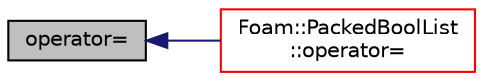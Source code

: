 digraph "operator="
{
  bgcolor="transparent";
  edge [fontname="Helvetica",fontsize="10",labelfontname="Helvetica",labelfontsize="10"];
  node [fontname="Helvetica",fontsize="10",shape=record];
  rankdir="LR";
  Node430 [label="operator=",height=0.2,width=0.4,color="black", fillcolor="grey75", style="filled", fontcolor="black"];
  Node430 -> Node431 [dir="back",color="midnightblue",fontsize="10",style="solid",fontname="Helvetica"];
  Node431 [label="Foam::PackedBoolList\l::operator=",height=0.2,width=0.4,color="red",URL="$a27049.html#a45094205c48bde2f7e76f41ddf006369",tooltip="Assignment of all entries to the given value. "];
}
